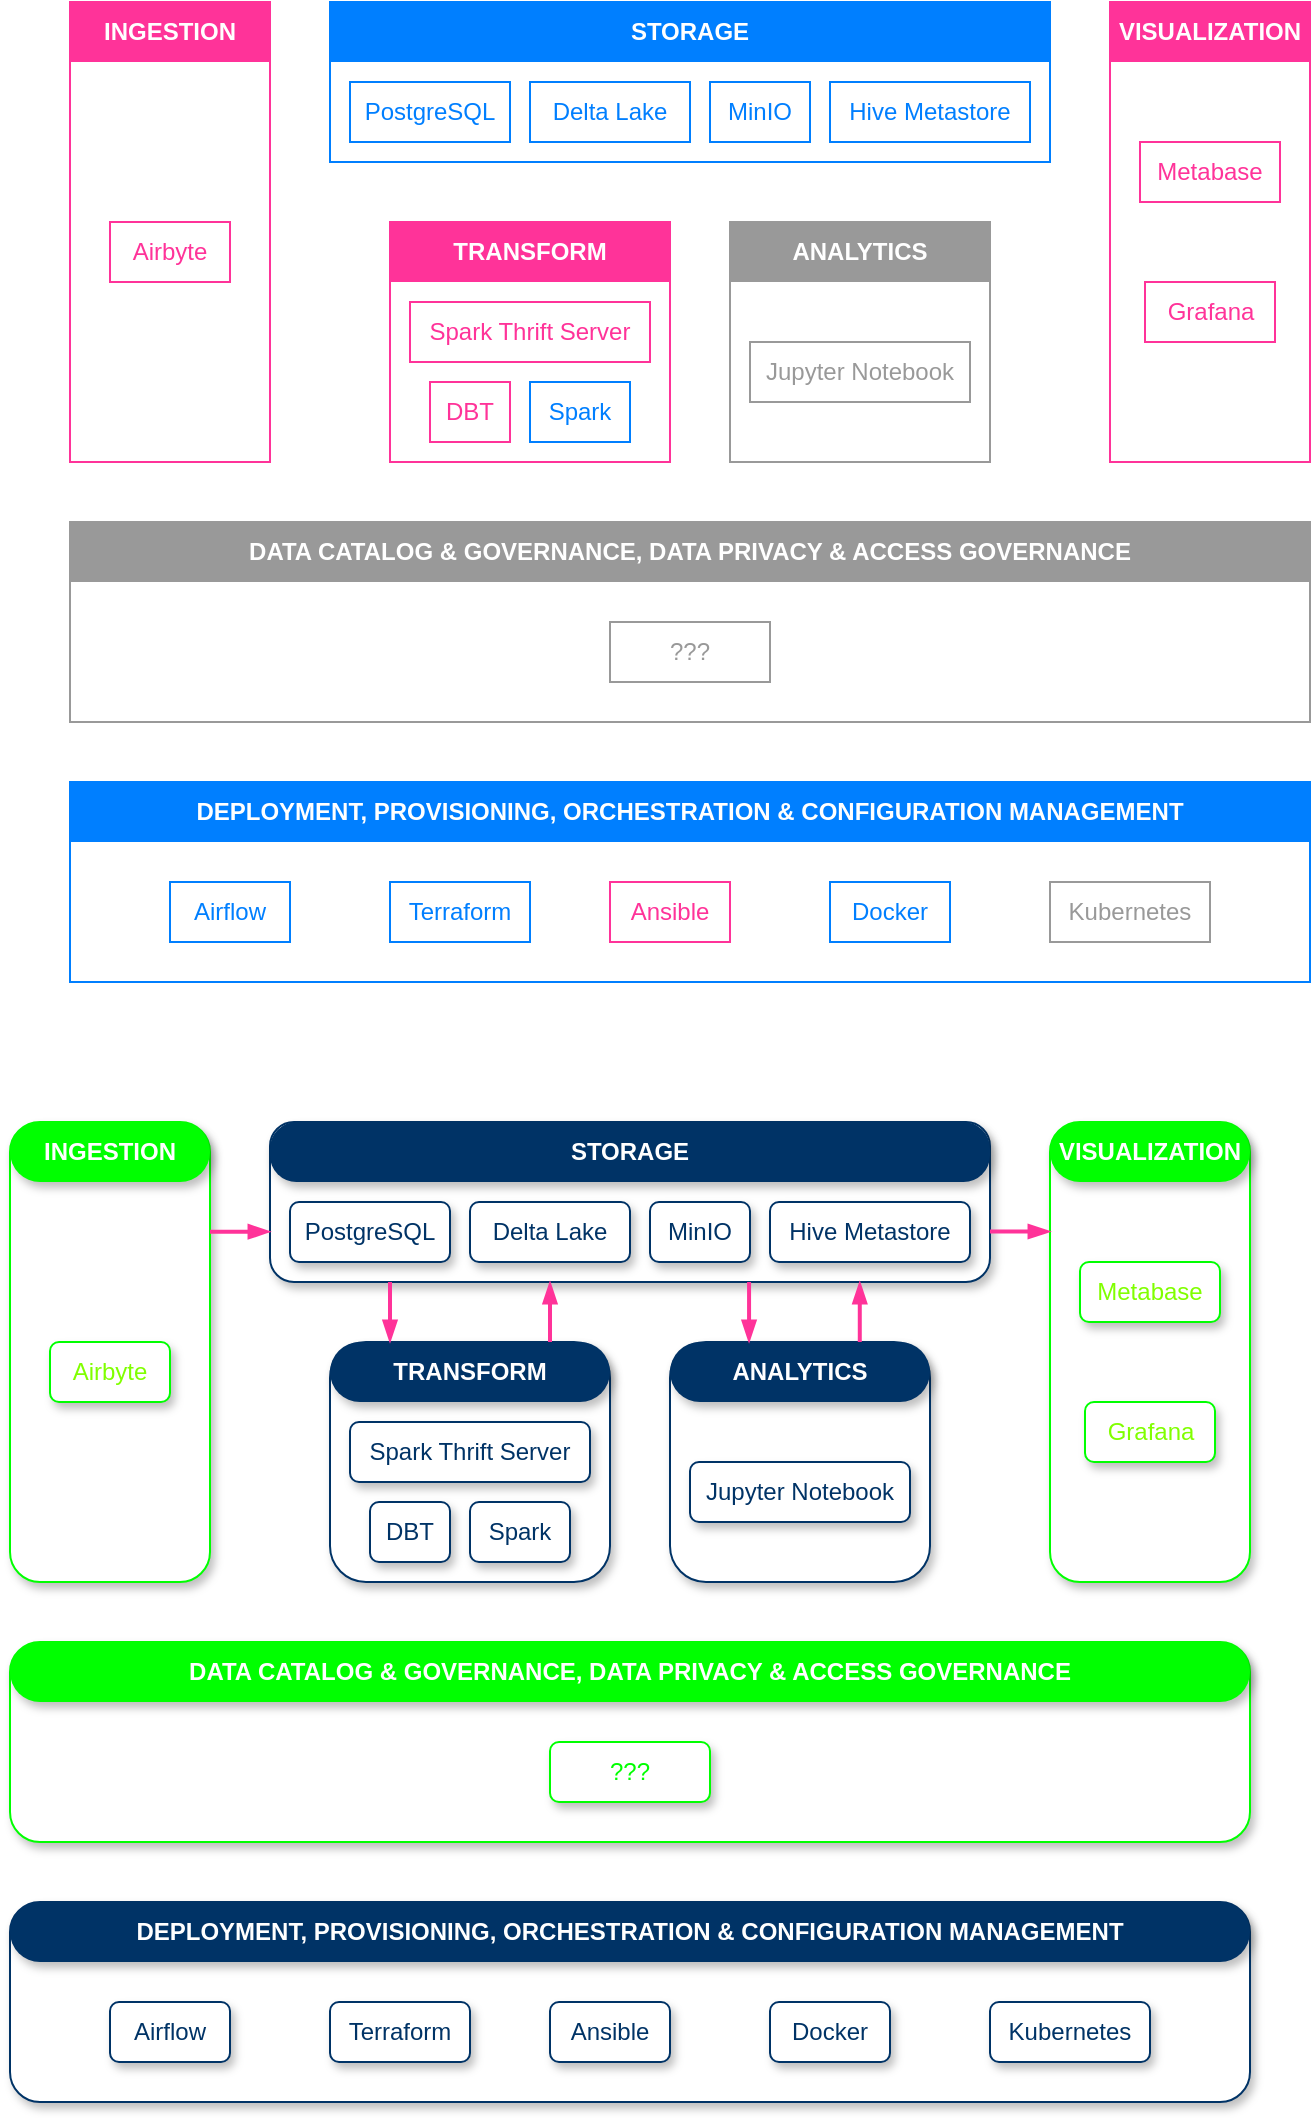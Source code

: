 <mxfile version="22.1.11" type="device">
  <diagram name="Page-1" id="aY5RZlp5ViA_Z9MRd_JV">
    <mxGraphModel dx="746" dy="520" grid="1" gridSize="10" guides="1" tooltips="1" connect="1" arrows="1" fold="1" page="1" pageScale="1" pageWidth="850" pageHeight="1100" math="0" shadow="0">
      <root>
        <mxCell id="0" />
        <mxCell id="1" parent="0" />
        <mxCell id="gBQXseDeQ8Uj45U0Wgiz-26" value="" style="rounded=0;whiteSpace=wrap;html=1;strokeColor=#999999;fontColor=#999999;" vertex="1" parent="1">
          <mxGeometry x="150" y="300" width="620" height="100" as="geometry" />
        </mxCell>
        <mxCell id="gBQXseDeQ8Uj45U0Wgiz-1" value="" style="rounded=0;whiteSpace=wrap;html=1;fillColor=default;strokeColor=#FF3399;" vertex="1" parent="1">
          <mxGeometry x="150" y="40" width="100" height="230" as="geometry" />
        </mxCell>
        <mxCell id="gBQXseDeQ8Uj45U0Wgiz-3" value="INGESTION" style="text;html=1;strokeColor=none;fillColor=#FF3399;align=center;verticalAlign=middle;whiteSpace=wrap;rounded=0;fontColor=#FFFFFF;fontStyle=1" vertex="1" parent="1">
          <mxGeometry x="150" y="40" width="100" height="30" as="geometry" />
        </mxCell>
        <mxCell id="gBQXseDeQ8Uj45U0Wgiz-4" value="Airbyte" style="text;html=1;strokeColor=#FF3399;fillColor=none;align=center;verticalAlign=middle;whiteSpace=wrap;rounded=0;fontColor=#FF3399;" vertex="1" parent="1">
          <mxGeometry x="170" y="150" width="60" height="30" as="geometry" />
        </mxCell>
        <mxCell id="gBQXseDeQ8Uj45U0Wgiz-5" value="" style="rounded=0;whiteSpace=wrap;html=1;strokeColor=#007FFF;" vertex="1" parent="1">
          <mxGeometry x="280" y="40" width="360" height="80" as="geometry" />
        </mxCell>
        <mxCell id="gBQXseDeQ8Uj45U0Wgiz-7" value="STORAGE" style="text;html=1;strokeColor=none;fillColor=#007FFF;align=center;verticalAlign=middle;whiteSpace=wrap;rounded=0;fontStyle=1;fontColor=#FFFFFF;" vertex="1" parent="1">
          <mxGeometry x="280" y="40" width="360" height="30" as="geometry" />
        </mxCell>
        <mxCell id="gBQXseDeQ8Uj45U0Wgiz-8" value="MinIO" style="text;html=1;strokeColor=#007FFF;fillColor=none;align=center;verticalAlign=middle;whiteSpace=wrap;rounded=0;fontColor=#007FFF;" vertex="1" parent="1">
          <mxGeometry x="470" y="80" width="50" height="30" as="geometry" />
        </mxCell>
        <mxCell id="gBQXseDeQ8Uj45U0Wgiz-10" value="PostgreSQL" style="text;html=1;strokeColor=#007FFF;fillColor=none;align=center;verticalAlign=middle;whiteSpace=wrap;rounded=0;fontColor=#007FFF;" vertex="1" parent="1">
          <mxGeometry x="290" y="80" width="80" height="30" as="geometry" />
        </mxCell>
        <mxCell id="gBQXseDeQ8Uj45U0Wgiz-11" value="Hive Metastore" style="text;html=1;strokeColor=#007FFF;fillColor=none;align=center;verticalAlign=middle;whiteSpace=wrap;rounded=0;fontColor=#007FFF;" vertex="1" parent="1">
          <mxGeometry x="530" y="80" width="100" height="30" as="geometry" />
        </mxCell>
        <mxCell id="gBQXseDeQ8Uj45U0Wgiz-12" value="Delta Lake" style="text;html=1;strokeColor=#007FFF;fillColor=none;align=center;verticalAlign=middle;whiteSpace=wrap;rounded=0;fontColor=#007FFF;" vertex="1" parent="1">
          <mxGeometry x="380" y="80" width="80" height="30" as="geometry" />
        </mxCell>
        <mxCell id="gBQXseDeQ8Uj45U0Wgiz-13" value="" style="rounded=0;whiteSpace=wrap;html=1;strokeColor=#FF3399;fontColor=#FF3399;" vertex="1" parent="1">
          <mxGeometry x="310" y="150" width="140" height="120" as="geometry" />
        </mxCell>
        <mxCell id="gBQXseDeQ8Uj45U0Wgiz-14" value="TRANSFORM" style="text;html=1;strokeColor=none;fillColor=#FF3399;align=center;verticalAlign=middle;whiteSpace=wrap;rounded=0;fontStyle=1;fontColor=#FFFFFF;" vertex="1" parent="1">
          <mxGeometry x="310" y="150" width="140" height="30" as="geometry" />
        </mxCell>
        <mxCell id="gBQXseDeQ8Uj45U0Wgiz-15" value="DBT" style="text;html=1;strokeColor=#FF3399;fillColor=none;align=center;verticalAlign=middle;whiteSpace=wrap;rounded=0;fontColor=#FF3399;" vertex="1" parent="1">
          <mxGeometry x="330" y="230" width="40" height="30" as="geometry" />
        </mxCell>
        <mxCell id="gBQXseDeQ8Uj45U0Wgiz-16" value="Spark Thrift Server" style="text;html=1;strokeColor=#FF3399;fillColor=none;align=center;verticalAlign=middle;whiteSpace=wrap;rounded=0;fontColor=#FF3399;" vertex="1" parent="1">
          <mxGeometry x="320" y="190" width="120" height="30" as="geometry" />
        </mxCell>
        <mxCell id="gBQXseDeQ8Uj45U0Wgiz-17" value="Spark" style="text;html=1;strokeColor=#007FFF;fillColor=none;align=center;verticalAlign=middle;whiteSpace=wrap;rounded=0;fontColor=#007FFF;" vertex="1" parent="1">
          <mxGeometry x="380" y="230" width="50" height="30" as="geometry" />
        </mxCell>
        <mxCell id="gBQXseDeQ8Uj45U0Wgiz-18" value="" style="rounded=0;whiteSpace=wrap;html=1;strokeColor=#999999;fontColor=#999999;" vertex="1" parent="1">
          <mxGeometry x="480" y="150" width="130" height="120" as="geometry" />
        </mxCell>
        <mxCell id="gBQXseDeQ8Uj45U0Wgiz-19" value="ANALYTICS" style="text;html=1;strokeColor=none;fillColor=#999999;align=center;verticalAlign=middle;whiteSpace=wrap;rounded=0;fontStyle=1;fontColor=#FFFFFF;" vertex="1" parent="1">
          <mxGeometry x="480" y="150" width="130" height="30" as="geometry" />
        </mxCell>
        <mxCell id="gBQXseDeQ8Uj45U0Wgiz-20" value="Jupyter Notebook" style="text;html=1;strokeColor=#999999;fillColor=none;align=center;verticalAlign=middle;whiteSpace=wrap;rounded=0;fontColor=#999999;" vertex="1" parent="1">
          <mxGeometry x="490" y="210" width="110" height="30" as="geometry" />
        </mxCell>
        <mxCell id="gBQXseDeQ8Uj45U0Wgiz-22" value="" style="rounded=0;whiteSpace=wrap;html=1;strokeColor=#FF3399;fontColor=#FF3399;" vertex="1" parent="1">
          <mxGeometry x="670" y="40" width="100" height="230" as="geometry" />
        </mxCell>
        <mxCell id="gBQXseDeQ8Uj45U0Wgiz-23" value="VISUALIZATION" style="text;html=1;strokeColor=none;fillColor=#FF3399;align=center;verticalAlign=middle;whiteSpace=wrap;rounded=0;fontStyle=1;fontColor=#FFFFFF;" vertex="1" parent="1">
          <mxGeometry x="670" y="40" width="100" height="30" as="geometry" />
        </mxCell>
        <mxCell id="gBQXseDeQ8Uj45U0Wgiz-24" value="Metabase" style="text;html=1;strokeColor=#FF3399;fillColor=none;align=center;verticalAlign=middle;whiteSpace=wrap;rounded=0;fontColor=#FF3399;" vertex="1" parent="1">
          <mxGeometry x="685" y="110" width="70" height="30" as="geometry" />
        </mxCell>
        <mxCell id="gBQXseDeQ8Uj45U0Wgiz-25" value="Grafana" style="text;html=1;strokeColor=#FF3399;fillColor=none;align=center;verticalAlign=middle;whiteSpace=wrap;rounded=0;fontColor=#FF3399;" vertex="1" parent="1">
          <mxGeometry x="687.5" y="180" width="65" height="30" as="geometry" />
        </mxCell>
        <mxCell id="gBQXseDeQ8Uj45U0Wgiz-31" value="DATA CATALOG &amp;amp; GOVERNANCE, DATA PRIVACY &amp;amp; ACCESS GOVERNANCE" style="text;html=1;strokeColor=none;fillColor=#999999;align=center;verticalAlign=middle;whiteSpace=wrap;rounded=0;fontStyle=1;fontColor=#FFFFFF;" vertex="1" parent="1">
          <mxGeometry x="150" y="300" width="620" height="30" as="geometry" />
        </mxCell>
        <mxCell id="gBQXseDeQ8Uj45U0Wgiz-35" value="???" style="text;html=1;strokeColor=#999999;fillColor=none;align=center;verticalAlign=middle;whiteSpace=wrap;rounded=0;fontColor=#999999;" vertex="1" parent="1">
          <mxGeometry x="420" y="350" width="80" height="30" as="geometry" />
        </mxCell>
        <mxCell id="gBQXseDeQ8Uj45U0Wgiz-36" value="" style="rounded=0;whiteSpace=wrap;html=1;strokeColor=#007FFF;" vertex="1" parent="1">
          <mxGeometry x="150" y="430" width="620" height="100" as="geometry" />
        </mxCell>
        <mxCell id="gBQXseDeQ8Uj45U0Wgiz-37" value="Airflow" style="text;html=1;strokeColor=#007FFF;fillColor=none;align=center;verticalAlign=middle;whiteSpace=wrap;rounded=0;fontStyle=0;fontColor=#007FFF;" vertex="1" parent="1">
          <mxGeometry x="200" y="480" width="60" height="30" as="geometry" />
        </mxCell>
        <mxCell id="gBQXseDeQ8Uj45U0Wgiz-38" value="DEPLOYMENT, PROVISIONING, ORCHESTRATION &amp;amp; CONFIGURATION MANAGEMENT" style="text;html=1;strokeColor=none;fillColor=#007FFF;align=center;verticalAlign=middle;whiteSpace=wrap;rounded=0;fontStyle=1;fontColor=#FFFFFF;" vertex="1" parent="1">
          <mxGeometry x="150" y="430" width="620" height="30" as="geometry" />
        </mxCell>
        <mxCell id="gBQXseDeQ8Uj45U0Wgiz-39" value="Terraform" style="text;html=1;strokeColor=#007FFF;fillColor=none;align=center;verticalAlign=middle;whiteSpace=wrap;rounded=0;fontColor=#007FFF;" vertex="1" parent="1">
          <mxGeometry x="310" y="480" width="70" height="30" as="geometry" />
        </mxCell>
        <mxCell id="gBQXseDeQ8Uj45U0Wgiz-40" value="Ansible" style="text;html=1;strokeColor=#FF3399;fillColor=none;align=center;verticalAlign=middle;whiteSpace=wrap;rounded=0;fontColor=#FF3399;" vertex="1" parent="1">
          <mxGeometry x="420" y="480" width="60" height="30" as="geometry" />
        </mxCell>
        <mxCell id="gBQXseDeQ8Uj45U0Wgiz-41" value="Docker" style="text;html=1;strokeColor=#007FFF;fillColor=none;align=center;verticalAlign=middle;whiteSpace=wrap;rounded=0;fontColor=#007FFF;" vertex="1" parent="1">
          <mxGeometry x="530" y="480" width="60" height="30" as="geometry" />
        </mxCell>
        <mxCell id="gBQXseDeQ8Uj45U0Wgiz-42" value="Kubernetes" style="text;html=1;strokeColor=#999999;fillColor=none;align=center;verticalAlign=middle;whiteSpace=wrap;rounded=0;fontColor=#999999;" vertex="1" parent="1">
          <mxGeometry x="640" y="480" width="80" height="30" as="geometry" />
        </mxCell>
        <mxCell id="gBQXseDeQ8Uj45U0Wgiz-44" value="" style="rounded=1;whiteSpace=wrap;html=1;strokeColor=#00FF00;fontColor=#00FF00;shadow=1;" vertex="1" parent="1">
          <mxGeometry x="120" y="860" width="620" height="100" as="geometry" />
        </mxCell>
        <mxCell id="gBQXseDeQ8Uj45U0Wgiz-45" value="" style="rounded=1;whiteSpace=wrap;html=1;fillColor=default;strokeColor=#00FF00;fontColor=#80FF00;shadow=1;" vertex="1" parent="1">
          <mxGeometry x="120" y="600" width="100" height="230" as="geometry" />
        </mxCell>
        <mxCell id="gBQXseDeQ8Uj45U0Wgiz-46" value="INGESTION" style="text;html=1;strokeColor=none;fillColor=#00FF00;align=center;verticalAlign=middle;whiteSpace=wrap;rounded=1;fontColor=#FFFFFF;fontStyle=1;arcSize=50;shadow=1;" vertex="1" parent="1">
          <mxGeometry x="120" y="600" width="100" height="30" as="geometry" />
        </mxCell>
        <mxCell id="gBQXseDeQ8Uj45U0Wgiz-47" value="Airbyte" style="text;html=1;strokeColor=#00FF00;fillColor=default;align=center;verticalAlign=middle;whiteSpace=wrap;rounded=1;fontColor=#80FF00;shadow=1;" vertex="1" parent="1">
          <mxGeometry x="140" y="710" width="60" height="30" as="geometry" />
        </mxCell>
        <mxCell id="gBQXseDeQ8Uj45U0Wgiz-48" value="" style="rounded=1;whiteSpace=wrap;html=1;strokeColor=#003366;fontColor=#003366;shadow=1;" vertex="1" parent="1">
          <mxGeometry x="250" y="600" width="360" height="80" as="geometry" />
        </mxCell>
        <mxCell id="gBQXseDeQ8Uj45U0Wgiz-49" value="STORAGE" style="text;html=1;strokeColor=none;fillColor=#003366;align=center;verticalAlign=middle;whiteSpace=wrap;rounded=1;fontStyle=1;fontColor=#FFFFFF;arcSize=44;shadow=1;gradientColor=none;glass=0;" vertex="1" parent="1">
          <mxGeometry x="250" y="600" width="360" height="30" as="geometry" />
        </mxCell>
        <mxCell id="gBQXseDeQ8Uj45U0Wgiz-50" value="MinIO" style="text;html=1;strokeColor=#003366;fillColor=default;align=center;verticalAlign=middle;whiteSpace=wrap;rounded=1;fontColor=#003366;shadow=1;" vertex="1" parent="1">
          <mxGeometry x="440" y="640" width="50" height="30" as="geometry" />
        </mxCell>
        <mxCell id="gBQXseDeQ8Uj45U0Wgiz-51" value="PostgreSQL" style="text;html=1;strokeColor=#003366;fillColor=default;align=center;verticalAlign=middle;whiteSpace=wrap;rounded=1;fontColor=#003366;shadow=1;" vertex="1" parent="1">
          <mxGeometry x="260" y="640" width="80" height="30" as="geometry" />
        </mxCell>
        <mxCell id="gBQXseDeQ8Uj45U0Wgiz-52" value="Hive Metastore" style="text;html=1;strokeColor=#003366;fillColor=default;align=center;verticalAlign=middle;whiteSpace=wrap;rounded=1;fontColor=#003366;shadow=1;" vertex="1" parent="1">
          <mxGeometry x="500" y="640" width="100" height="30" as="geometry" />
        </mxCell>
        <mxCell id="gBQXseDeQ8Uj45U0Wgiz-53" value="Delta Lake" style="text;html=1;strokeColor=#003366;fillColor=default;align=center;verticalAlign=middle;whiteSpace=wrap;rounded=1;fontColor=#003366;shadow=1;" vertex="1" parent="1">
          <mxGeometry x="350" y="640" width="80" height="30" as="geometry" />
        </mxCell>
        <mxCell id="gBQXseDeQ8Uj45U0Wgiz-54" value="" style="rounded=1;whiteSpace=wrap;html=1;strokeColor=#003366;fontColor=#003366;shadow=1;" vertex="1" parent="1">
          <mxGeometry x="280" y="710" width="140" height="120" as="geometry" />
        </mxCell>
        <mxCell id="gBQXseDeQ8Uj45U0Wgiz-55" value="TRANSFORM" style="text;html=1;strokeColor=none;fillColor=#003366;align=center;verticalAlign=middle;whiteSpace=wrap;rounded=1;fontStyle=1;fontColor=#FFFFFF;arcSize=50;shadow=1;" vertex="1" parent="1">
          <mxGeometry x="280" y="710" width="140" height="30" as="geometry" />
        </mxCell>
        <mxCell id="gBQXseDeQ8Uj45U0Wgiz-56" value="DBT" style="text;html=1;strokeColor=#003366;fillColor=default;align=center;verticalAlign=middle;whiteSpace=wrap;rounded=1;fontColor=#003366;shadow=1;" vertex="1" parent="1">
          <mxGeometry x="300" y="790" width="40" height="30" as="geometry" />
        </mxCell>
        <mxCell id="gBQXseDeQ8Uj45U0Wgiz-57" value="Spark Thrift Server" style="text;html=1;strokeColor=#003366;fillColor=default;align=center;verticalAlign=middle;whiteSpace=wrap;rounded=1;fontColor=#003366;shadow=1;" vertex="1" parent="1">
          <mxGeometry x="290" y="750" width="120" height="30" as="geometry" />
        </mxCell>
        <mxCell id="gBQXseDeQ8Uj45U0Wgiz-58" value="Spark" style="text;html=1;strokeColor=#003366;fillColor=default;align=center;verticalAlign=middle;whiteSpace=wrap;rounded=1;fontColor=#003366;shadow=1;" vertex="1" parent="1">
          <mxGeometry x="350" y="790" width="50" height="30" as="geometry" />
        </mxCell>
        <mxCell id="gBQXseDeQ8Uj45U0Wgiz-59" value="" style="rounded=1;whiteSpace=wrap;html=1;strokeColor=#003366;fontColor=#003366;shadow=1;" vertex="1" parent="1">
          <mxGeometry x="450" y="710" width="130" height="120" as="geometry" />
        </mxCell>
        <mxCell id="gBQXseDeQ8Uj45U0Wgiz-60" value="ANALYTICS" style="text;html=1;strokeColor=none;fillColor=#003366;align=center;verticalAlign=middle;whiteSpace=wrap;rounded=1;fontStyle=1;fontColor=#FFFFFF;arcSize=50;shadow=1;" vertex="1" parent="1">
          <mxGeometry x="450" y="710" width="130" height="30" as="geometry" />
        </mxCell>
        <mxCell id="gBQXseDeQ8Uj45U0Wgiz-61" value="Jupyter Notebook" style="text;html=1;strokeColor=#003366;fillColor=default;align=center;verticalAlign=middle;whiteSpace=wrap;rounded=1;fontColor=#003366;shadow=1;" vertex="1" parent="1">
          <mxGeometry x="460" y="770" width="110" height="30" as="geometry" />
        </mxCell>
        <mxCell id="gBQXseDeQ8Uj45U0Wgiz-62" value="" style="rounded=1;whiteSpace=wrap;html=1;strokeColor=#00FF00;fontColor=#80FF00;shadow=1;" vertex="1" parent="1">
          <mxGeometry x="640" y="600" width="100" height="230" as="geometry" />
        </mxCell>
        <mxCell id="gBQXseDeQ8Uj45U0Wgiz-63" value="VISUALIZATION" style="text;html=1;strokeColor=none;fillColor=#00FF00;align=center;verticalAlign=middle;whiteSpace=wrap;rounded=1;fontStyle=1;fontColor=#FFFFFF;arcSize=50;shadow=1;" vertex="1" parent="1">
          <mxGeometry x="640" y="600" width="100" height="30" as="geometry" />
        </mxCell>
        <mxCell id="gBQXseDeQ8Uj45U0Wgiz-64" value="Metabase" style="text;html=1;strokeColor=#00FF00;fillColor=default;align=center;verticalAlign=middle;whiteSpace=wrap;rounded=1;fontColor=#80FF00;shadow=1;" vertex="1" parent="1">
          <mxGeometry x="655" y="670" width="70" height="30" as="geometry" />
        </mxCell>
        <mxCell id="gBQXseDeQ8Uj45U0Wgiz-65" value="Grafana" style="text;html=1;strokeColor=#00FF00;fillColor=default;align=center;verticalAlign=middle;whiteSpace=wrap;rounded=1;fontColor=#80FF00;shadow=1;" vertex="1" parent="1">
          <mxGeometry x="657.5" y="740" width="65" height="30" as="geometry" />
        </mxCell>
        <mxCell id="gBQXseDeQ8Uj45U0Wgiz-66" value="DATA CATALOG &amp;amp; GOVERNANCE, DATA PRIVACY &amp;amp; ACCESS GOVERNANCE" style="text;html=1;strokeColor=none;fillColor=#00FF00;align=center;verticalAlign=middle;whiteSpace=wrap;rounded=1;fontStyle=1;fontColor=#FFFFFF;arcSize=50;shadow=1;" vertex="1" parent="1">
          <mxGeometry x="120" y="860" width="620" height="30" as="geometry" />
        </mxCell>
        <mxCell id="gBQXseDeQ8Uj45U0Wgiz-67" value="???" style="text;html=1;strokeColor=#00FF00;fillColor=default;align=center;verticalAlign=middle;whiteSpace=wrap;rounded=1;fontColor=#00FF00;shadow=1;" vertex="1" parent="1">
          <mxGeometry x="390" y="910" width="80" height="30" as="geometry" />
        </mxCell>
        <mxCell id="gBQXseDeQ8Uj45U0Wgiz-68" value="" style="rounded=1;whiteSpace=wrap;html=1;strokeColor=#003366;fontColor=#003366;shadow=1;" vertex="1" parent="1">
          <mxGeometry x="120" y="990" width="620" height="100" as="geometry" />
        </mxCell>
        <mxCell id="gBQXseDeQ8Uj45U0Wgiz-69" value="Airflow" style="text;html=1;strokeColor=#003366;fillColor=default;align=center;verticalAlign=middle;whiteSpace=wrap;rounded=1;fontStyle=0;fontColor=#003366;shadow=1;" vertex="1" parent="1">
          <mxGeometry x="170" y="1040" width="60" height="30" as="geometry" />
        </mxCell>
        <mxCell id="gBQXseDeQ8Uj45U0Wgiz-70" value="DEPLOYMENT, PROVISIONING, ORCHESTRATION &amp;amp; CONFIGURATION MANAGEMENT" style="text;html=1;strokeColor=none;fillColor=#003366;align=center;verticalAlign=middle;whiteSpace=wrap;rounded=1;fontStyle=1;fontColor=#FFFFFF;arcSize=50;shadow=1;" vertex="1" parent="1">
          <mxGeometry x="120" y="990" width="620" height="30" as="geometry" />
        </mxCell>
        <mxCell id="gBQXseDeQ8Uj45U0Wgiz-71" value="Terraform" style="text;html=1;strokeColor=#003366;fillColor=default;align=center;verticalAlign=middle;whiteSpace=wrap;rounded=1;fontColor=#003366;shadow=1;" vertex="1" parent="1">
          <mxGeometry x="280" y="1040" width="70" height="30" as="geometry" />
        </mxCell>
        <mxCell id="gBQXseDeQ8Uj45U0Wgiz-72" value="Ansible" style="text;html=1;strokeColor=#003366;fillColor=default;align=center;verticalAlign=middle;whiteSpace=wrap;rounded=1;fontColor=#003366;shadow=1;" vertex="1" parent="1">
          <mxGeometry x="390" y="1040" width="60" height="30" as="geometry" />
        </mxCell>
        <mxCell id="gBQXseDeQ8Uj45U0Wgiz-73" value="Docker" style="text;html=1;strokeColor=#003366;fillColor=default;align=center;verticalAlign=middle;whiteSpace=wrap;rounded=1;fontColor=#003366;shadow=1;" vertex="1" parent="1">
          <mxGeometry x="500" y="1040" width="60" height="30" as="geometry" />
        </mxCell>
        <mxCell id="gBQXseDeQ8Uj45U0Wgiz-74" value="Kubernetes" style="text;html=1;strokeColor=#003366;fillColor=default;align=center;verticalAlign=middle;whiteSpace=wrap;rounded=1;fontColor=#003366;shadow=1;" vertex="1" parent="1">
          <mxGeometry x="610" y="1040" width="80" height="30" as="geometry" />
        </mxCell>
        <mxCell id="gBQXseDeQ8Uj45U0Wgiz-75" value="" style="endArrow=blockThin;html=1;rounded=0;endFill=1;strokeColor=#FF3399;strokeWidth=2;" edge="1" parent="1">
          <mxGeometry width="50" height="50" relative="1" as="geometry">
            <mxPoint x="220" y="654.86" as="sourcePoint" />
            <mxPoint x="250" y="654.86" as="targetPoint" />
          </mxGeometry>
        </mxCell>
        <mxCell id="gBQXseDeQ8Uj45U0Wgiz-76" value="" style="endArrow=blockThin;html=1;rounded=0;endFill=1;strokeColor=#FF3399;strokeWidth=2;" edge="1" parent="1">
          <mxGeometry width="50" height="50" relative="1" as="geometry">
            <mxPoint x="610" y="654.74" as="sourcePoint" />
            <mxPoint x="640" y="654.74" as="targetPoint" />
          </mxGeometry>
        </mxCell>
        <mxCell id="gBQXseDeQ8Uj45U0Wgiz-77" value="" style="endArrow=blockThin;html=1;rounded=0;endFill=1;strokeColor=#FF3399;strokeWidth=2;" edge="1" parent="1">
          <mxGeometry width="50" height="50" relative="1" as="geometry">
            <mxPoint x="310" y="680" as="sourcePoint" />
            <mxPoint x="310" y="710" as="targetPoint" />
          </mxGeometry>
        </mxCell>
        <mxCell id="gBQXseDeQ8Uj45U0Wgiz-78" value="" style="endArrow=blockThin;html=1;rounded=0;endFill=1;strokeColor=#FF3399;strokeWidth=2;" edge="1" parent="1">
          <mxGeometry width="50" height="50" relative="1" as="geometry">
            <mxPoint x="489.53" y="680" as="sourcePoint" />
            <mxPoint x="489.53" y="710" as="targetPoint" />
          </mxGeometry>
        </mxCell>
        <mxCell id="gBQXseDeQ8Uj45U0Wgiz-79" value="" style="endArrow=blockThin;html=1;rounded=0;endFill=1;strokeColor=#FF3399;strokeWidth=2;" edge="1" parent="1">
          <mxGeometry width="50" height="50" relative="1" as="geometry">
            <mxPoint x="390" y="710" as="sourcePoint" />
            <mxPoint x="390" y="680" as="targetPoint" />
          </mxGeometry>
        </mxCell>
        <mxCell id="gBQXseDeQ8Uj45U0Wgiz-80" value="" style="endArrow=blockThin;html=1;rounded=0;endFill=1;strokeColor=#FF3399;strokeWidth=2;" edge="1" parent="1">
          <mxGeometry width="50" height="50" relative="1" as="geometry">
            <mxPoint x="544.89" y="710" as="sourcePoint" />
            <mxPoint x="544.89" y="680" as="targetPoint" />
          </mxGeometry>
        </mxCell>
      </root>
    </mxGraphModel>
  </diagram>
</mxfile>
